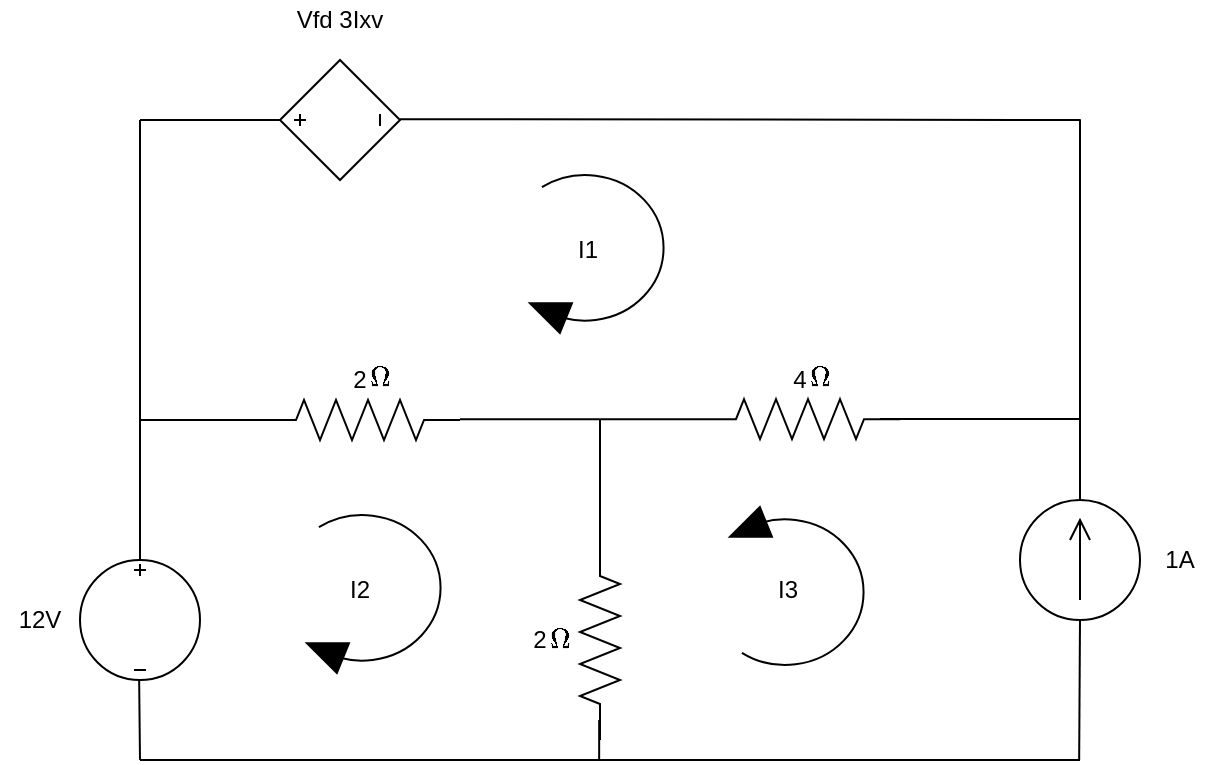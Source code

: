 <mxfile version="13.7.6" type="github">
  <diagram name="Page-1" id="16e2658f-23c8-b752-8be9-c03fbebb8bbe">
    <mxGraphModel dx="865" dy="443" grid="1" gridSize="10" guides="1" tooltips="1" connect="1" arrows="1" fold="1" page="1" pageScale="1" pageWidth="1100" pageHeight="850" background="#ffffff" math="1" shadow="0">
      <root>
        <mxCell id="0" />
        <mxCell id="1" parent="0" />
        <mxCell id="aHZwfYBZbHW1-M8nTYV0-1" value="" style="pointerEvents=1;verticalLabelPosition=bottom;shadow=0;dashed=0;align=center;html=1;verticalAlign=top;shape=mxgraph.electrical.signal_sources.dc_source_3;" parent="1" vertex="1">
          <mxGeometry x="140" y="300" width="60" height="60" as="geometry" />
        </mxCell>
        <mxCell id="aHZwfYBZbHW1-M8nTYV0-4" value="" style="endArrow=none;html=1;strokeWidth=1;" parent="1" edge="1">
          <mxGeometry width="100" relative="1" as="geometry">
            <mxPoint x="170" y="300" as="sourcePoint" />
            <mxPoint x="170" y="230" as="targetPoint" />
            <Array as="points">
              <mxPoint x="170" y="230" />
            </Array>
          </mxGeometry>
        </mxCell>
        <mxCell id="aHZwfYBZbHW1-M8nTYV0-5" value="" style="endArrow=none;html=1;strokeWidth=1;" parent="1" edge="1">
          <mxGeometry width="100" relative="1" as="geometry">
            <mxPoint x="170" y="230" as="sourcePoint" />
            <mxPoint x="240" y="230" as="targetPoint" />
          </mxGeometry>
        </mxCell>
        <mxCell id="aHZwfYBZbHW1-M8nTYV0-6" value="" style="pointerEvents=1;verticalLabelPosition=bottom;shadow=0;dashed=0;align=center;html=1;verticalAlign=top;shape=mxgraph.electrical.resistors.resistor_2;" parent="1" vertex="1">
          <mxGeometry x="230" y="220" width="100" height="20" as="geometry" />
        </mxCell>
        <mxCell id="aHZwfYBZbHW1-M8nTYV0-9" value="" style="endArrow=none;html=1;strokeWidth=1;" parent="1" edge="1">
          <mxGeometry width="100" relative="1" as="geometry">
            <mxPoint x="400" y="229.83" as="sourcePoint" />
            <mxPoint x="400" y="290" as="targetPoint" />
          </mxGeometry>
        </mxCell>
        <mxCell id="aHZwfYBZbHW1-M8nTYV0-10" value="" style="pointerEvents=1;verticalLabelPosition=bottom;shadow=0;dashed=0;align=center;html=1;verticalAlign=top;shape=mxgraph.electrical.resistors.resistor_2;rotation=90;" parent="1" vertex="1">
          <mxGeometry x="350" y="330" width="100" height="20" as="geometry" />
        </mxCell>
        <mxCell id="aHZwfYBZbHW1-M8nTYV0-11" value="" style="endArrow=none;html=1;strokeWidth=1;" parent="1" edge="1">
          <mxGeometry width="100" relative="1" as="geometry">
            <mxPoint x="330" y="229.58" as="sourcePoint" />
            <mxPoint x="400" y="229.58" as="targetPoint" />
          </mxGeometry>
        </mxCell>
        <mxCell id="aHZwfYBZbHW1-M8nTYV0-12" value="" style="endArrow=none;html=1;strokeWidth=1;" parent="1" edge="1">
          <mxGeometry width="100" relative="1" as="geometry">
            <mxPoint x="400" y="400" as="sourcePoint" />
            <mxPoint x="290" y="400" as="targetPoint" />
          </mxGeometry>
        </mxCell>
        <mxCell id="aHZwfYBZbHW1-M8nTYV0-13" value="" style="endArrow=none;html=1;strokeWidth=1;" parent="1" edge="1">
          <mxGeometry width="100" relative="1" as="geometry">
            <mxPoint x="399.58" y="380" as="sourcePoint" />
            <mxPoint x="399.58" y="400" as="targetPoint" />
          </mxGeometry>
        </mxCell>
        <mxCell id="aHZwfYBZbHW1-M8nTYV0-14" value="" style="endArrow=none;html=1;strokeWidth=1;" parent="1" edge="1">
          <mxGeometry width="100" relative="1" as="geometry">
            <mxPoint x="170" y="400" as="sourcePoint" />
            <mxPoint x="290" y="400" as="targetPoint" />
          </mxGeometry>
        </mxCell>
        <mxCell id="aHZwfYBZbHW1-M8nTYV0-15" value="" style="endArrow=none;html=1;strokeWidth=1;" parent="1" edge="1">
          <mxGeometry width="100" relative="1" as="geometry">
            <mxPoint x="169.58" y="360" as="sourcePoint" />
            <mxPoint x="170" y="400" as="targetPoint" />
          </mxGeometry>
        </mxCell>
        <mxCell id="aHZwfYBZbHW1-M8nTYV0-16" value="" style="endArrow=none;html=1;strokeWidth=1;" parent="1" target="aHZwfYBZbHW1-M8nTYV0-17" edge="1">
          <mxGeometry width="100" relative="1" as="geometry">
            <mxPoint x="400" y="229.58" as="sourcePoint" />
            <mxPoint x="500" y="229.58" as="targetPoint" />
          </mxGeometry>
        </mxCell>
        <mxCell id="aHZwfYBZbHW1-M8nTYV0-17" value="" style="pointerEvents=1;verticalLabelPosition=bottom;shadow=0;dashed=0;align=center;html=1;verticalAlign=top;shape=mxgraph.electrical.resistors.resistor_2;" parent="1" vertex="1">
          <mxGeometry x="450" y="219.58" width="100" height="20" as="geometry" />
        </mxCell>
        <mxCell id="aHZwfYBZbHW1-M8nTYV0-18" value="" style="endArrow=none;html=1;strokeWidth=1;" parent="1" edge="1">
          <mxGeometry width="100" relative="1" as="geometry">
            <mxPoint x="540" y="229.46" as="sourcePoint" />
            <mxPoint x="640" y="229.46" as="targetPoint" />
          </mxGeometry>
        </mxCell>
        <mxCell id="aHZwfYBZbHW1-M8nTYV0-19" value="" style="endArrow=none;html=1;strokeWidth=1;" parent="1" target="aHZwfYBZbHW1-M8nTYV0-20" edge="1">
          <mxGeometry width="100" relative="1" as="geometry">
            <mxPoint x="640" y="230" as="sourcePoint" />
            <mxPoint x="640" y="300" as="targetPoint" />
          </mxGeometry>
        </mxCell>
        <mxCell id="aHZwfYBZbHW1-M8nTYV0-20" value="" style="pointerEvents=1;verticalLabelPosition=bottom;shadow=0;dashed=0;align=center;html=1;verticalAlign=top;shape=mxgraph.electrical.signal_sources.dc_source_2;rotation=-90;" parent="1" vertex="1">
          <mxGeometry x="610" y="270" width="60" height="60" as="geometry" />
        </mxCell>
        <mxCell id="aHZwfYBZbHW1-M8nTYV0-21" value="" style="endArrow=none;html=1;strokeWidth=1;" parent="1" edge="1">
          <mxGeometry width="100" relative="1" as="geometry">
            <mxPoint x="390" y="400" as="sourcePoint" />
            <mxPoint x="640" y="400" as="targetPoint" />
          </mxGeometry>
        </mxCell>
        <mxCell id="aHZwfYBZbHW1-M8nTYV0-22" value="" style="endArrow=none;html=1;strokeWidth=1;exitX=0;exitY=0.5;exitDx=0;exitDy=0;exitPerimeter=0;" parent="1" source="aHZwfYBZbHW1-M8nTYV0-20" edge="1">
          <mxGeometry width="100" relative="1" as="geometry">
            <mxPoint x="639.58" y="340" as="sourcePoint" />
            <mxPoint x="639.58" y="400" as="targetPoint" />
          </mxGeometry>
        </mxCell>
        <mxCell id="aHZwfYBZbHW1-M8nTYV0-23" value="" style="endArrow=none;html=1;strokeWidth=1;" parent="1" edge="1">
          <mxGeometry width="100" relative="1" as="geometry">
            <mxPoint x="170" y="240" as="sourcePoint" />
            <mxPoint x="170" y="80" as="targetPoint" />
          </mxGeometry>
        </mxCell>
        <mxCell id="aHZwfYBZbHW1-M8nTYV0-24" value="" style="endArrow=none;html=1;strokeWidth=1;" parent="1" target="aHZwfYBZbHW1-M8nTYV0-25" edge="1">
          <mxGeometry width="100" relative="1" as="geometry">
            <mxPoint x="170" y="80" as="sourcePoint" />
            <mxPoint x="270" y="80" as="targetPoint" />
          </mxGeometry>
        </mxCell>
        <mxCell id="aHZwfYBZbHW1-M8nTYV0-25" value="" style="pointerEvents=1;verticalLabelPosition=bottom;shadow=0;dashed=0;align=center;html=1;verticalAlign=top;shape=mxgraph.electrical.signal_sources.dependent_source_3;rotation=-90;" parent="1" vertex="1">
          <mxGeometry x="240" y="50" width="60" height="60" as="geometry" />
        </mxCell>
        <mxCell id="aHZwfYBZbHW1-M8nTYV0-26" value="" style="endArrow=none;html=1;strokeWidth=1;" parent="1" edge="1">
          <mxGeometry width="100" relative="1" as="geometry">
            <mxPoint x="300" y="79.58" as="sourcePoint" />
            <mxPoint x="640" y="80" as="targetPoint" />
          </mxGeometry>
        </mxCell>
        <mxCell id="aHZwfYBZbHW1-M8nTYV0-27" value="" style="endArrow=none;html=1;strokeWidth=1;" parent="1" edge="1">
          <mxGeometry width="100" relative="1" as="geometry">
            <mxPoint x="640" y="79.58" as="sourcePoint" />
            <mxPoint x="640" y="230" as="targetPoint" />
          </mxGeometry>
        </mxCell>
        <mxCell id="aHZwfYBZbHW1-M8nTYV0-28" value="2" style="text;html=1;strokeColor=none;fillColor=none;align=center;verticalAlign=middle;whiteSpace=wrap;rounded=0;" parent="1" vertex="1">
          <mxGeometry x="260" y="199.58" width="40" height="20" as="geometry" />
        </mxCell>
        <mxCell id="aHZwfYBZbHW1-M8nTYV0-30" value="4" style="text;html=1;strokeColor=none;fillColor=none;align=center;verticalAlign=middle;whiteSpace=wrap;rounded=0;" parent="1" vertex="1">
          <mxGeometry x="480" y="199.58" width="40" height="20" as="geometry" />
        </mxCell>
        <mxCell id="aHZwfYBZbHW1-M8nTYV0-31" value="2" style="text;html=1;strokeColor=none;fillColor=none;align=center;verticalAlign=middle;whiteSpace=wrap;rounded=0;" parent="1" vertex="1">
          <mxGeometry x="350" y="330" width="40" height="20" as="geometry" />
        </mxCell>
        <mxCell id="aHZwfYBZbHW1-M8nTYV0-32" value="Vfd 3Ixv" style="text;html=1;strokeColor=none;fillColor=none;align=center;verticalAlign=middle;whiteSpace=wrap;rounded=0;" parent="1" vertex="1">
          <mxGeometry x="240" y="20" width="60" height="20" as="geometry" />
        </mxCell>
        <mxCell id="aHZwfYBZbHW1-M8nTYV0-34" value="12V&lt;br&gt;" style="text;html=1;strokeColor=none;fillColor=none;align=center;verticalAlign=middle;whiteSpace=wrap;rounded=0;" parent="1" vertex="1">
          <mxGeometry x="100" y="320" width="40" height="20" as="geometry" />
        </mxCell>
        <mxCell id="aHZwfYBZbHW1-M8nTYV0-35" value="1A" style="text;html=1;strokeColor=none;fillColor=none;align=center;verticalAlign=middle;whiteSpace=wrap;rounded=0;" parent="1" vertex="1">
          <mxGeometry x="670" y="290.0" width="40" height="20" as="geometry" />
        </mxCell>
        <mxCell id="aHZwfYBZbHW1-M8nTYV0-2" value="$$\Omega$$" style="text;html=1;spacing=5;spacingTop=-10;whiteSpace=wrap;overflow=hidden;fillColor=none;strokeColor=none;shadow=0;rounded=0;verticalAlign=middle" vertex="1" parent="1">
          <mxGeometry x="500" y="195.16" width="20" height="24.42" as="geometry" />
        </mxCell>
        <mxCell id="aHZwfYBZbHW1-M8nTYV0-3" value="$$\Omega$$" style="text;html=1;spacing=5;spacingTop=-10;whiteSpace=wrap;overflow=hidden;fillColor=none;strokeColor=none;shadow=0;rounded=0;verticalAlign=middle" vertex="1" parent="1">
          <mxGeometry x="280" y="195.16" width="20" height="24.42" as="geometry" />
        </mxCell>
        <mxCell id="aHZwfYBZbHW1-M8nTYV0-7" value="$$\Omega$$" style="text;html=1;spacing=5;spacingTop=-10;whiteSpace=wrap;overflow=hidden;fillColor=none;strokeColor=none;shadow=0;rounded=0;verticalAlign=middle" vertex="1" parent="1">
          <mxGeometry x="370" y="325.58" width="20" height="24.42" as="geometry" />
        </mxCell>
        <mxCell id="aHZwfYBZbHW1-M8nTYV0-42" value="" style="verticalLabelPosition=bottom;shadow=0;dashed=0;align=center;html=1;verticalAlign=top;shape=mxgraph.electrical.rot_mech.verticalLabelPosition=bottom;shadow=0;dashed=0;align=center;fillColor=strokeColor;html=1;verticalAlign=top;strokeWidth=1;shape=mxgraph.electrical.rot_mech.rotation;labelBackgroundColor=#ffffff;sketch=0;fontColor=#000000;flipV=0;rotation=-90;" vertex="1" parent="1">
          <mxGeometry x="458.5" y="280" width="83" height="70" as="geometry" />
        </mxCell>
        <mxCell id="aHZwfYBZbHW1-M8nTYV0-46" value="" style="verticalLabelPosition=bottom;shadow=0;dashed=0;align=center;html=1;verticalAlign=top;shape=mxgraph.electrical.rot_mech.verticalLabelPosition=bottom;shadow=0;dashed=0;align=center;fillColor=strokeColor;html=1;verticalAlign=top;strokeWidth=1;shape=mxgraph.electrical.rot_mech.rotation;labelBackgroundColor=#ffffff;sketch=0;fontColor=#000000;flipV=1;flipH=0;rotation=90;" vertex="1" parent="1">
          <mxGeometry x="247" y="280" width="83" height="70" as="geometry" />
        </mxCell>
        <mxCell id="aHZwfYBZbHW1-M8nTYV0-47" value="" style="verticalLabelPosition=bottom;shadow=0;dashed=0;align=center;html=1;verticalAlign=top;shape=mxgraph.electrical.rot_mech.verticalLabelPosition=bottom;shadow=0;dashed=0;align=center;fillColor=strokeColor;html=1;verticalAlign=top;strokeWidth=1;shape=mxgraph.electrical.rot_mech.rotation;labelBackgroundColor=#ffffff;sketch=0;fontColor=#000000;flipV=1;flipH=0;rotation=90;" vertex="1" parent="1">
          <mxGeometry x="358.5" y="110" width="83" height="70" as="geometry" />
        </mxCell>
        <mxCell id="aHZwfYBZbHW1-M8nTYV0-48" value="I1" style="text;html=1;strokeColor=none;fillColor=none;align=center;verticalAlign=middle;whiteSpace=wrap;rounded=0;shadow=0;dashed=0;labelBackgroundColor=#ffffff;sketch=0;fontColor=#000000;" vertex="1" parent="1">
          <mxGeometry x="358.5" y="120" width="70" height="50" as="geometry" />
        </mxCell>
        <mxCell id="aHZwfYBZbHW1-M8nTYV0-50" value="I2" style="text;html=1;strokeColor=none;fillColor=none;align=center;verticalAlign=middle;whiteSpace=wrap;rounded=0;shadow=0;dashed=0;labelBackgroundColor=#ffffff;sketch=0;fontColor=#000000;" vertex="1" parent="1">
          <mxGeometry x="245" y="290" width="70" height="50" as="geometry" />
        </mxCell>
        <mxCell id="aHZwfYBZbHW1-M8nTYV0-51" value="I3" style="text;html=1;strokeColor=none;fillColor=none;align=center;verticalAlign=middle;whiteSpace=wrap;rounded=0;shadow=0;dashed=0;labelBackgroundColor=#ffffff;sketch=0;fontColor=#000000;" vertex="1" parent="1">
          <mxGeometry x="458.5" y="290" width="70" height="50" as="geometry" />
        </mxCell>
      </root>
    </mxGraphModel>
  </diagram>
</mxfile>
